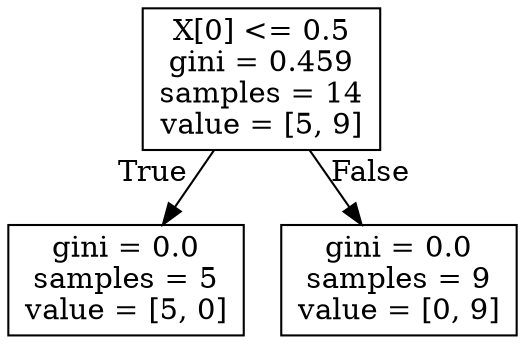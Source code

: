 digraph Tree {
node [shape=box] ;
0 [label="X[0] <= 0.5\ngini = 0.459\nsamples = 14\nvalue = [5, 9]"] ;
1 [label="gini = 0.0\nsamples = 5\nvalue = [5, 0]"] ;
0 -> 1 [labeldistance=2.5, labelangle=45, headlabel="True"] ;
2 [label="gini = 0.0\nsamples = 9\nvalue = [0, 9]"] ;
0 -> 2 [labeldistance=2.5, labelangle=-45, headlabel="False"] ;
}